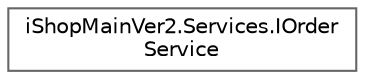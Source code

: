 digraph "Graphical Class Hierarchy"
{
 // LATEX_PDF_SIZE
  bgcolor="transparent";
  edge [fontname=Helvetica,fontsize=10,labelfontname=Helvetica,labelfontsize=10];
  node [fontname=Helvetica,fontsize=10,shape=box,height=0.2,width=0.4];
  rankdir="LR";
  Node0 [id="Node000000",label="iShopMainVer2.Services.IOrder\lService",height=0.2,width=0.4,color="grey40", fillcolor="white", style="filled",URL="$classi_shop_main_ver2_1_1_services_1_1_i_order_service.html",tooltip=" "];
}
